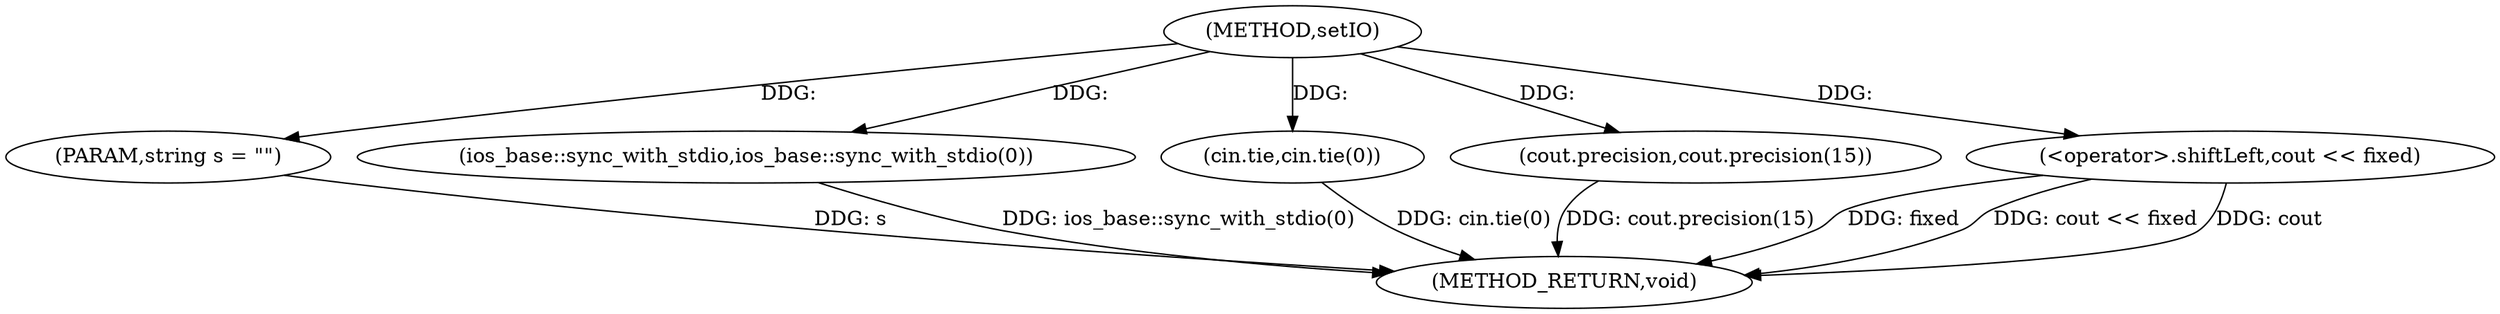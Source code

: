 digraph "setIO" {  
"1000246" [label = "(METHOD,setIO)" ]
"1000258" [label = "(METHOD_RETURN,void)" ]
"1000247" [label = "(PARAM,string s = \"\")" ]
"1000249" [label = "(ios_base::sync_with_stdio,ios_base::sync_with_stdio(0))" ]
"1000251" [label = "(cin.tie,cin.tie(0))" ]
"1000253" [label = "(cout.precision,cout.precision(15))" ]
"1000255" [label = "(<operator>.shiftLeft,cout << fixed)" ]
  "1000247" -> "1000258"  [ label = "DDG: s"] 
  "1000249" -> "1000258"  [ label = "DDG: ios_base::sync_with_stdio(0)"] 
  "1000251" -> "1000258"  [ label = "DDG: cin.tie(0)"] 
  "1000253" -> "1000258"  [ label = "DDG: cout.precision(15)"] 
  "1000255" -> "1000258"  [ label = "DDG: fixed"] 
  "1000255" -> "1000258"  [ label = "DDG: cout << fixed"] 
  "1000255" -> "1000258"  [ label = "DDG: cout"] 
  "1000246" -> "1000247"  [ label = "DDG: "] 
  "1000246" -> "1000249"  [ label = "DDG: "] 
  "1000246" -> "1000251"  [ label = "DDG: "] 
  "1000246" -> "1000253"  [ label = "DDG: "] 
  "1000246" -> "1000255"  [ label = "DDG: "] 
}
